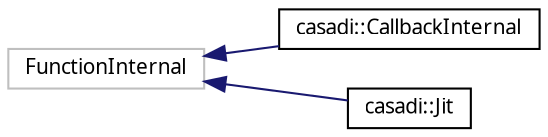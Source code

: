 digraph "Graphical Class Hierarchy"
{
  edge [fontname="FreeSans.ttf",fontsize="10",labelfontname="FreeSans.ttf",labelfontsize="10"];
  node [fontname="FreeSans.ttf",fontsize="10",shape=record];
  rankdir="LR";
  Node1 [label="FunctionInternal",height=0.2,width=0.4,color="grey75", fillcolor="white", style="filled"];
  Node1 -> Node2 [dir="back",color="midnightblue",fontsize="10",style="solid",fontname="FreeSans.ttf"];
  Node2 [label="casadi::CallbackInternal",height=0.2,width=0.4,color="black", fillcolor="white", style="filled",URL="$df/d13/classcasadi_1_1CallbackInternal.html"];
  Node1 -> Node3 [dir="back",color="midnightblue",fontsize="10",style="solid",fontname="FreeSans.ttf"];
  Node3 [label="casadi::Jit",height=0.2,width=0.4,color="black", fillcolor="white", style="filled",URL="$dd/d54/classcasadi_1_1Jit.html"];
}
